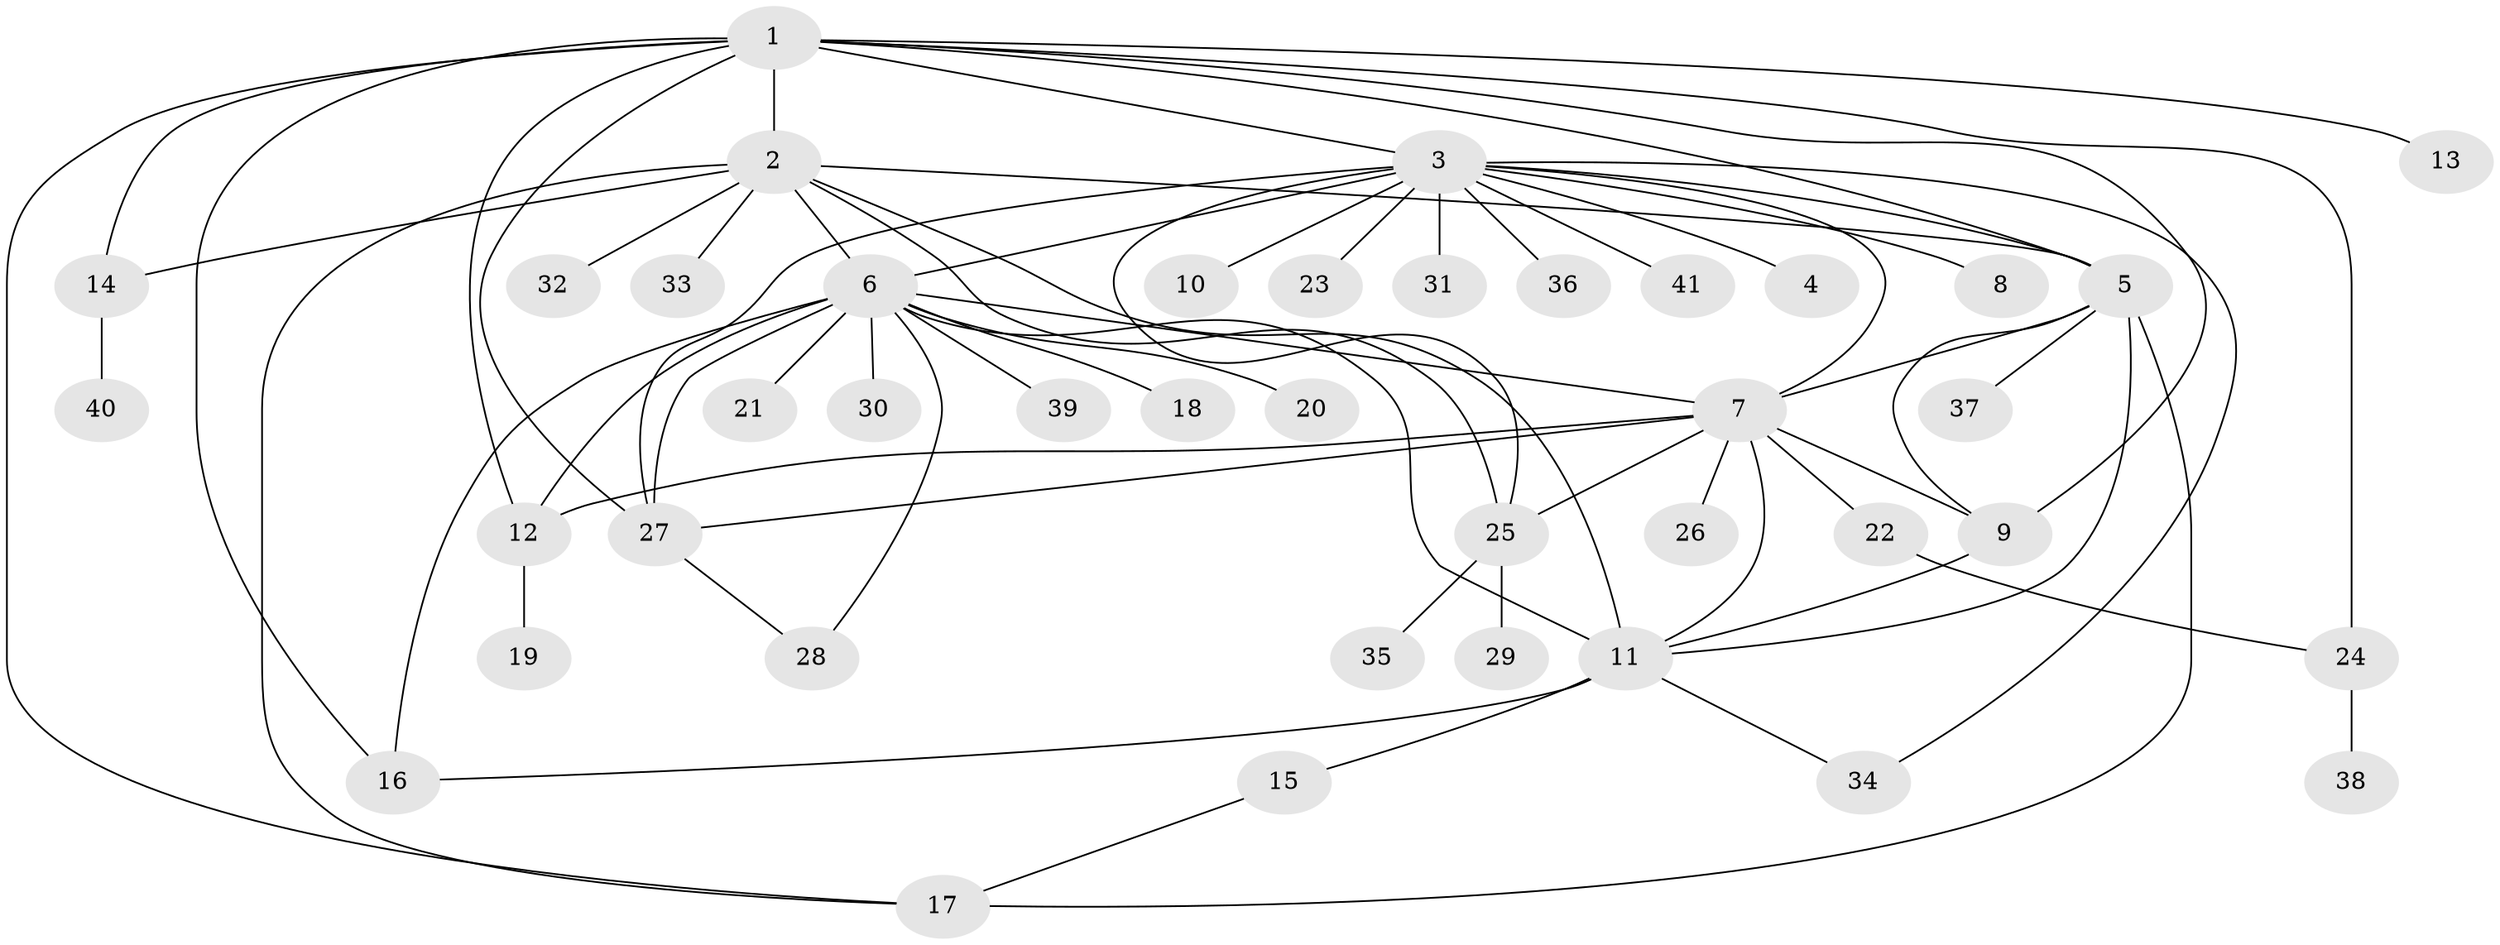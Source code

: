 // original degree distribution, {12: 0.03076923076923077, 6: 0.03076923076923077, 18: 0.015384615384615385, 1: 0.4, 5: 0.06153846153846154, 17: 0.015384615384615385, 2: 0.26153846153846155, 7: 0.03076923076923077, 4: 0.07692307692307693, 3: 0.07692307692307693}
// Generated by graph-tools (version 1.1) at 2025/50/03/04/25 22:50:35]
// undirected, 41 vertices, 67 edges
graph export_dot {
  node [color=gray90,style=filled];
  1;
  2;
  3;
  4;
  5;
  6;
  7;
  8;
  9;
  10;
  11;
  12;
  13;
  14;
  15;
  16;
  17;
  18;
  19;
  20;
  21;
  22;
  23;
  24;
  25;
  26;
  27;
  28;
  29;
  30;
  31;
  32;
  33;
  34;
  35;
  36;
  37;
  38;
  39;
  40;
  41;
  1 -- 2 [weight=1.0];
  1 -- 3 [weight=1.0];
  1 -- 5 [weight=1.0];
  1 -- 9 [weight=1.0];
  1 -- 12 [weight=1.0];
  1 -- 13 [weight=1.0];
  1 -- 14 [weight=1.0];
  1 -- 16 [weight=1.0];
  1 -- 17 [weight=1.0];
  1 -- 24 [weight=1.0];
  1 -- 27 [weight=1.0];
  2 -- 5 [weight=1.0];
  2 -- 6 [weight=1.0];
  2 -- 11 [weight=1.0];
  2 -- 14 [weight=1.0];
  2 -- 17 [weight=1.0];
  2 -- 25 [weight=1.0];
  2 -- 32 [weight=1.0];
  2 -- 33 [weight=1.0];
  3 -- 4 [weight=1.0];
  3 -- 5 [weight=1.0];
  3 -- 6 [weight=2.0];
  3 -- 7 [weight=1.0];
  3 -- 8 [weight=1.0];
  3 -- 10 [weight=1.0];
  3 -- 23 [weight=1.0];
  3 -- 25 [weight=1.0];
  3 -- 27 [weight=1.0];
  3 -- 31 [weight=1.0];
  3 -- 34 [weight=1.0];
  3 -- 36 [weight=1.0];
  3 -- 41 [weight=1.0];
  5 -- 7 [weight=1.0];
  5 -- 9 [weight=2.0];
  5 -- 11 [weight=1.0];
  5 -- 17 [weight=1.0];
  5 -- 37 [weight=1.0];
  6 -- 7 [weight=1.0];
  6 -- 11 [weight=2.0];
  6 -- 12 [weight=2.0];
  6 -- 16 [weight=1.0];
  6 -- 18 [weight=1.0];
  6 -- 20 [weight=1.0];
  6 -- 21 [weight=1.0];
  6 -- 27 [weight=1.0];
  6 -- 28 [weight=1.0];
  6 -- 30 [weight=1.0];
  6 -- 39 [weight=1.0];
  7 -- 9 [weight=1.0];
  7 -- 11 [weight=1.0];
  7 -- 12 [weight=1.0];
  7 -- 22 [weight=1.0];
  7 -- 25 [weight=1.0];
  7 -- 26 [weight=1.0];
  7 -- 27 [weight=1.0];
  9 -- 11 [weight=1.0];
  11 -- 15 [weight=1.0];
  11 -- 16 [weight=1.0];
  11 -- 34 [weight=1.0];
  12 -- 19 [weight=1.0];
  14 -- 40 [weight=1.0];
  15 -- 17 [weight=1.0];
  22 -- 24 [weight=1.0];
  24 -- 38 [weight=1.0];
  25 -- 29 [weight=1.0];
  25 -- 35 [weight=1.0];
  27 -- 28 [weight=1.0];
}

